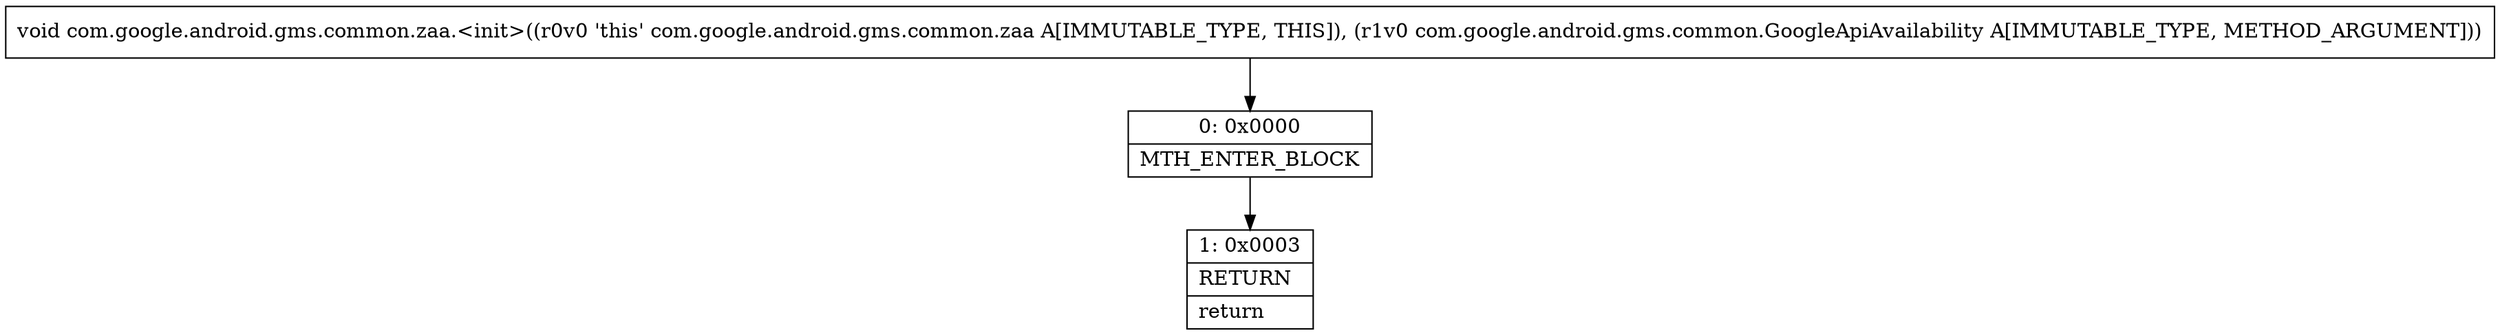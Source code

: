 digraph "CFG forcom.google.android.gms.common.zaa.\<init\>(Lcom\/google\/android\/gms\/common\/GoogleApiAvailability;)V" {
Node_0 [shape=record,label="{0\:\ 0x0000|MTH_ENTER_BLOCK\l}"];
Node_1 [shape=record,label="{1\:\ 0x0003|RETURN\l|return\l}"];
MethodNode[shape=record,label="{void com.google.android.gms.common.zaa.\<init\>((r0v0 'this' com.google.android.gms.common.zaa A[IMMUTABLE_TYPE, THIS]), (r1v0 com.google.android.gms.common.GoogleApiAvailability A[IMMUTABLE_TYPE, METHOD_ARGUMENT])) }"];
MethodNode -> Node_0;
Node_0 -> Node_1;
}

